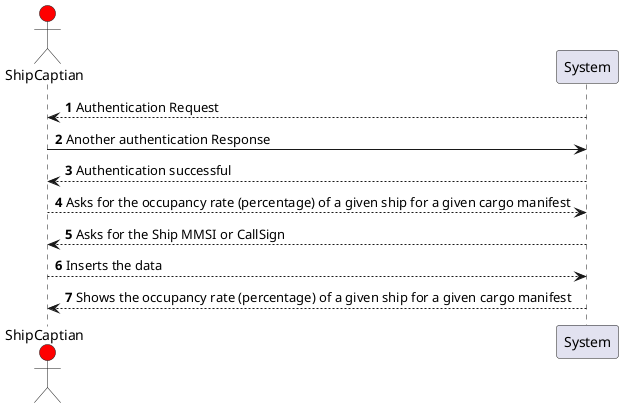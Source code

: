 @startuml

autonumber

actor ShipCaptian #red

System --> ShipCaptian: Authentication Request
ShipCaptian -> System : Another authentication Response
System --> ShipCaptian : Authentication successful
ShipCaptian --> System : Asks for the occupancy rate (percentage) of a given ship for a given cargo manifest
System --> ShipCaptian : Asks for the Ship MMSI or CallSign
ShipCaptian --> System : Inserts the data
System --> ShipCaptian : Shows the occupancy rate (percentage) of a given ship for a given cargo manifest

@enduml